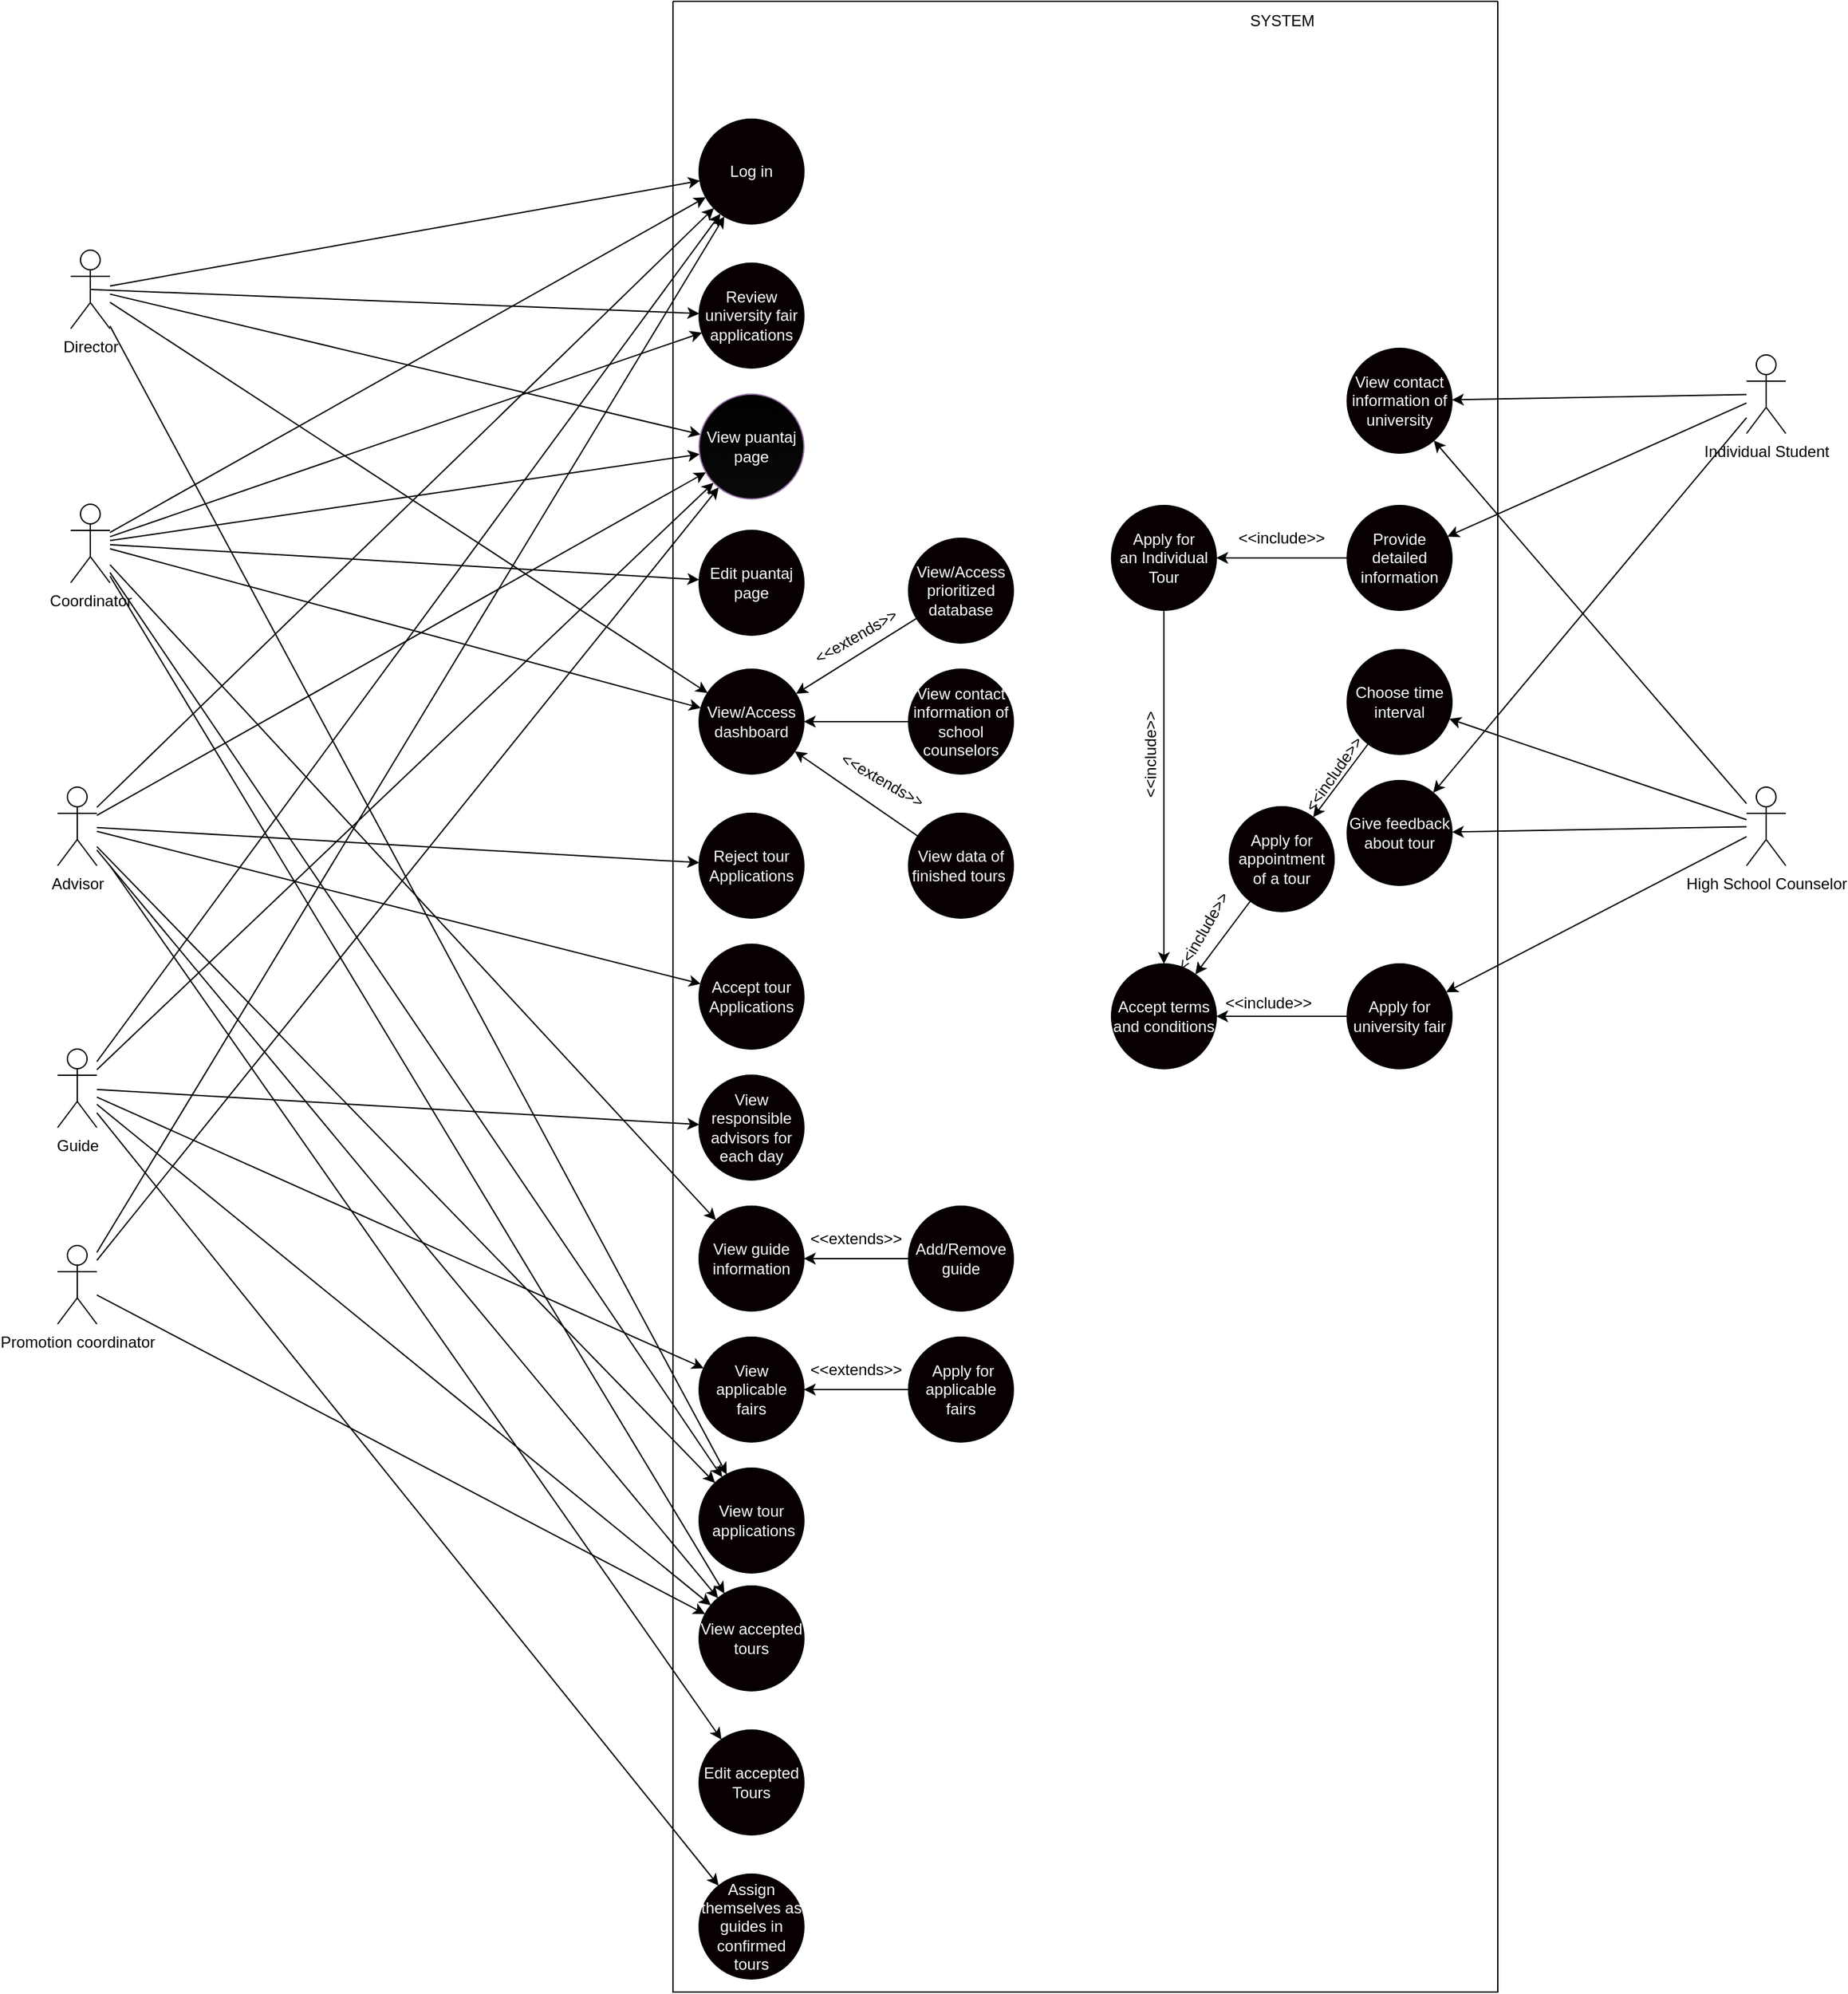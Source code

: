 <mxfile version="24.7.17">
  <diagram name="Sayfa -1" id="55ecn7mVJ2HBC17gaJtH">
    <mxGraphModel grid="1" page="1" gridSize="10" guides="1" tooltips="1" connect="1" arrows="1" fold="1" pageScale="1" pageWidth="827" pageHeight="1169" math="0" shadow="0">
      <root>
        <mxCell id="0" />
        <mxCell id="1" parent="0" />
        <mxCell id="DVUvsneGrBqX3q0SKhn_-3" value="Director" style="shape=umlActor;verticalLabelPosition=bottom;verticalAlign=top;html=1;outlineConnect=0;" vertex="1" parent="1">
          <mxGeometry x="-250" y="-40" width="30" height="60" as="geometry" />
        </mxCell>
        <mxCell id="DVUvsneGrBqX3q0SKhn_-7" value="Individual Student" style="shape=umlActor;verticalLabelPosition=bottom;verticalAlign=top;html=1;outlineConnect=0;" vertex="1" parent="1">
          <mxGeometry x="1030" y="40" width="30" height="60" as="geometry" />
        </mxCell>
        <mxCell id="DVUvsneGrBqX3q0SKhn_-24" value="High School Counselor" style="shape=umlActor;verticalLabelPosition=bottom;verticalAlign=top;html=1;outlineConnect=0;" vertex="1" parent="1">
          <mxGeometry x="1030" y="370" width="30" height="60" as="geometry" />
        </mxCell>
        <mxCell id="DVUvsneGrBqX3q0SKhn_-29" value="" style="edgeStyle=none;orthogonalLoop=1;jettySize=auto;html=1;rounded=0;fillColor=none;strokeWidth=1;" edge="1" parent="1" source="DVUvsneGrBqX3q0SKhn_-3" target="DVUvsneGrBqX3q0SKhn_-1">
          <mxGeometry width="100" relative="1" as="geometry">
            <mxPoint x="130" y="210" as="sourcePoint" />
            <mxPoint x="120" y="370" as="targetPoint" />
            <Array as="points" />
          </mxGeometry>
        </mxCell>
        <mxCell id="DVUvsneGrBqX3q0SKhn_-35" value="" style="edgeStyle=none;orthogonalLoop=1;jettySize=auto;html=1;rounded=0;" edge="1" parent="1" source="DVUvsneGrBqX3q0SKhn_-3" target="DVUvsneGrBqX3q0SKhn_-13">
          <mxGeometry width="100" relative="1" as="geometry">
            <mxPoint x="140" y="220" as="sourcePoint" />
            <mxPoint x="340" y="220" as="targetPoint" />
            <Array as="points" />
          </mxGeometry>
        </mxCell>
        <mxCell id="DVUvsneGrBqX3q0SKhn_-36" value="Coordinator" style="shape=umlActor;verticalLabelPosition=bottom;verticalAlign=top;html=1;outlineConnect=0;" vertex="1" parent="1">
          <mxGeometry x="-250" y="154" width="30" height="60" as="geometry" />
        </mxCell>
        <mxCell id="DVUvsneGrBqX3q0SKhn_-39" value="Advisor" style="shape=umlActor;verticalLabelPosition=bottom;verticalAlign=top;html=1;outlineConnect=0;" vertex="1" parent="1">
          <mxGeometry x="-260" y="370" width="30" height="60" as="geometry" />
        </mxCell>
        <mxCell id="DVUvsneGrBqX3q0SKhn_-42" value="Guide" style="shape=umlActor;verticalLabelPosition=bottom;verticalAlign=top;html=1;outlineConnect=0;" vertex="1" parent="1">
          <mxGeometry x="-260" y="570" width="30" height="60" as="geometry" />
        </mxCell>
        <mxCell id="DVUvsneGrBqX3q0SKhn_-43" value="" style="edgeStyle=none;orthogonalLoop=1;jettySize=auto;html=1;rounded=0;" edge="1" parent="1" source="DVUvsneGrBqX3q0SKhn_-36" target="DVUvsneGrBqX3q0SKhn_-1">
          <mxGeometry width="100" relative="1" as="geometry">
            <mxPoint x="150" y="320" as="sourcePoint" />
            <mxPoint x="330" y="230" as="targetPoint" />
            <Array as="points" />
          </mxGeometry>
        </mxCell>
        <mxCell id="DVUvsneGrBqX3q0SKhn_-44" value="" style="edgeStyle=none;orthogonalLoop=1;jettySize=auto;html=1;rounded=0;" edge="1" parent="1" source="DVUvsneGrBqX3q0SKhn_-39" target="DVUvsneGrBqX3q0SKhn_-1">
          <mxGeometry width="100" relative="1" as="geometry">
            <mxPoint x="150" y="420" as="sourcePoint" />
            <mxPoint x="340" y="240" as="targetPoint" />
            <Array as="points" />
          </mxGeometry>
        </mxCell>
        <mxCell id="DVUvsneGrBqX3q0SKhn_-45" value="" style="edgeStyle=none;orthogonalLoop=1;jettySize=auto;html=1;rounded=0;" edge="1" parent="1" source="DVUvsneGrBqX3q0SKhn_-42" target="DVUvsneGrBqX3q0SKhn_-1">
          <mxGeometry width="100" relative="1" as="geometry">
            <mxPoint x="100" y="510" as="sourcePoint" />
            <mxPoint x="350" y="250" as="targetPoint" />
            <Array as="points" />
          </mxGeometry>
        </mxCell>
        <mxCell id="DVUvsneGrBqX3q0SKhn_-49" value="Promotion coordinator" style="shape=umlActor;verticalLabelPosition=bottom;verticalAlign=top;html=1;outlineConnect=0;" vertex="1" parent="1">
          <mxGeometry x="-260" y="720" width="30" height="60" as="geometry" />
        </mxCell>
        <mxCell id="DVUvsneGrBqX3q0SKhn_-52" value="" style="edgeStyle=none;orthogonalLoop=1;jettySize=auto;html=1;rounded=0;" edge="1" parent="1" source="DVUvsneGrBqX3q0SKhn_-7" target="DVUvsneGrBqX3q0SKhn_-51">
          <mxGeometry width="100" relative="1" as="geometry">
            <mxPoint x="380" y="290" as="sourcePoint" />
            <mxPoint x="204" y="310" as="targetPoint" />
            <Array as="points" />
          </mxGeometry>
        </mxCell>
        <mxCell id="DVUvsneGrBqX3q0SKhn_-53" value="" style="edgeStyle=none;orthogonalLoop=1;jettySize=auto;html=1;rounded=0;" edge="1" parent="1" source="DVUvsneGrBqX3q0SKhn_-24" target="DVUvsneGrBqX3q0SKhn_-51">
          <mxGeometry width="100" relative="1" as="geometry">
            <mxPoint x="358" y="225" as="sourcePoint" />
            <mxPoint x="270" y="160" as="targetPoint" />
            <Array as="points" />
          </mxGeometry>
        </mxCell>
        <mxCell id="DVUvsneGrBqX3q0SKhn_-56" value="" style="edgeStyle=none;orthogonalLoop=1;jettySize=auto;html=1;rounded=0;" edge="1" parent="1" source="DVUvsneGrBqX3q0SKhn_-7" target="DVUvsneGrBqX3q0SKhn_-55">
          <mxGeometry width="100" relative="1" as="geometry">
            <mxPoint x="380" y="113" as="sourcePoint" />
            <mxPoint x="181" y="-50" as="targetPoint" />
            <Array as="points" />
          </mxGeometry>
        </mxCell>
        <mxCell id="DVUvsneGrBqX3q0SKhn_-57" value="" style="edgeStyle=none;orthogonalLoop=1;jettySize=auto;html=1;rounded=0;" edge="1" parent="1" source="DVUvsneGrBqX3q0SKhn_-24" target="DVUvsneGrBqX3q0SKhn_-55">
          <mxGeometry width="100" relative="1" as="geometry">
            <mxPoint x="410" y="320" as="sourcePoint" />
            <mxPoint x="201" y="65" as="targetPoint" />
            <Array as="points" />
          </mxGeometry>
        </mxCell>
        <mxCell id="DVUvsneGrBqX3q0SKhn_-59" value="" style="edgeStyle=none;orthogonalLoop=1;jettySize=auto;html=1;rounded=0;" edge="1" parent="1" source="DVUvsneGrBqX3q0SKhn_-39" target="DVUvsneGrBqX3q0SKhn_-58">
          <mxGeometry width="100" relative="1" as="geometry">
            <mxPoint x="160" y="430" as="sourcePoint" />
            <mxPoint x="351" y="248" as="targetPoint" />
            <Array as="points" />
          </mxGeometry>
        </mxCell>
        <mxCell id="DVUvsneGrBqX3q0SKhn_-62" value="" style="edgeStyle=none;orthogonalLoop=1;jettySize=auto;html=1;rounded=0;" edge="1" parent="1" source="DVUvsneGrBqX3q0SKhn_-24" target="DVUvsneGrBqX3q0SKhn_-60">
          <mxGeometry width="100" relative="1" as="geometry">
            <mxPoint x="408" y="216" as="sourcePoint" />
            <mxPoint x="207" y="-38" as="targetPoint" />
            <Array as="points" />
          </mxGeometry>
        </mxCell>
        <mxCell id="DVUvsneGrBqX3q0SKhn_-65" value="" style="edgeStyle=none;orthogonalLoop=1;jettySize=auto;html=1;rounded=0;" edge="1" parent="1" source="DVUvsneGrBqX3q0SKhn_-39" target="DVUvsneGrBqX3q0SKhn_-64">
          <mxGeometry width="100" relative="1" as="geometry">
            <mxPoint x="110" y="560" as="sourcePoint" />
            <mxPoint x="322" y="702" as="targetPoint" />
            <Array as="points" />
          </mxGeometry>
        </mxCell>
        <mxCell id="DVUvsneGrBqX3q0SKhn_-66" value="" style="edgeStyle=none;orthogonalLoop=1;jettySize=auto;html=1;rounded=0;" edge="1" parent="1" source="DVUvsneGrBqX3q0SKhn_-36" target="DVUvsneGrBqX3q0SKhn_-64">
          <mxGeometry width="100" relative="1" as="geometry">
            <mxPoint x="123" y="630" as="sourcePoint" />
            <mxPoint x="330" y="776" as="targetPoint" />
            <Array as="points" />
          </mxGeometry>
        </mxCell>
        <mxCell id="DVUvsneGrBqX3q0SKhn_-67" value="" style="edgeStyle=none;orthogonalLoop=1;jettySize=auto;html=1;rounded=0;" edge="1" parent="1" source="DVUvsneGrBqX3q0SKhn_-3" target="DVUvsneGrBqX3q0SKhn_-64">
          <mxGeometry width="100" relative="1" as="geometry">
            <mxPoint x="150" y="441" as="sourcePoint" />
            <mxPoint x="357" y="587" as="targetPoint" />
            <Array as="points" />
          </mxGeometry>
        </mxCell>
        <mxCell id="DVUvsneGrBqX3q0SKhn_-74" value="" style="edgeStyle=none;orthogonalLoop=1;jettySize=auto;html=1;rounded=0;" edge="1" parent="1" source="DVUvsneGrBqX3q0SKhn_-42" target="DVUvsneGrBqX3q0SKhn_-73">
          <mxGeometry width="100" relative="1" as="geometry">
            <mxPoint x="126" y="550" as="sourcePoint" />
            <mxPoint x="334" y="705" as="targetPoint" />
            <Array as="points" />
          </mxGeometry>
        </mxCell>
        <mxCell id="DVUvsneGrBqX3q0SKhn_-76" value="" style="edgeStyle=none;orthogonalLoop=1;jettySize=auto;html=1;rounded=0;" edge="1" parent="1" source="DVUvsneGrBqX3q0SKhn_-42" target="DVUvsneGrBqX3q0SKhn_-75">
          <mxGeometry width="100" relative="1" as="geometry">
            <mxPoint x="100" y="490" as="sourcePoint" />
            <mxPoint x="-130" y="380" as="targetPoint" />
            <Array as="points" />
          </mxGeometry>
        </mxCell>
        <mxCell id="D8M5tOTQGrbPoLgiNYa5-33" value="" style="endArrow=classic;html=1;rounded=0;endFill=1;" edge="1" parent="1" source="DVUvsneGrBqX3q0SKhn_-36" target="DVUvsneGrBqX3q0SKhn_-13">
          <mxGeometry width="50" height="50" relative="1" as="geometry">
            <mxPoint x="150" y="320" as="sourcePoint" />
            <mxPoint x="320" y="400" as="targetPoint" />
            <Array as="points" />
          </mxGeometry>
        </mxCell>
        <mxCell id="D8M5tOTQGrbPoLgiNYa5-34" value="" style="endArrow=classic;html=1;rounded=0;endFill=1;" edge="1" parent="1" source="DVUvsneGrBqX3q0SKhn_-42" target="D8M5tOTQGrbPoLgiNYa5-3">
          <mxGeometry width="50" height="50" relative="1" as="geometry">
            <mxPoint x="150" y="560" as="sourcePoint" />
            <mxPoint x="330" y="880" as="targetPoint" />
            <Array as="points" />
          </mxGeometry>
        </mxCell>
        <mxCell id="D8M5tOTQGrbPoLgiNYa5-40" value="" style="endArrow=classic;html=1;rounded=0;endFill=1;" edge="1" parent="1" source="DVUvsneGrBqX3q0SKhn_-39" target="DVUvsneGrBqX3q0SKhn_-73">
          <mxGeometry width="50" height="50" relative="1" as="geometry">
            <mxPoint x="160" y="460" as="sourcePoint" />
            <mxPoint x="330" y="760" as="targetPoint" />
          </mxGeometry>
        </mxCell>
        <mxCell id="D8M5tOTQGrbPoLgiNYa5-41" value="" style="endArrow=classic;html=1;rounded=0;" edge="1" parent="1" source="DVUvsneGrBqX3q0SKhn_-36" target="DVUvsneGrBqX3q0SKhn_-75">
          <mxGeometry width="50" height="50" relative="1" as="geometry">
            <mxPoint x="110" y="310" as="sourcePoint" />
            <mxPoint x="300" y="600" as="targetPoint" />
          </mxGeometry>
        </mxCell>
        <mxCell id="D8M5tOTQGrbPoLgiNYa5-42" value="" style="endArrow=classic;html=1;rounded=0;endFill=1;" edge="1" parent="1" source="DVUvsneGrBqX3q0SKhn_-3" target="DVUvsneGrBqX3q0SKhn_-75">
          <mxGeometry width="50" height="50" relative="1" as="geometry">
            <mxPoint x="80" y="240" as="sourcePoint" />
            <mxPoint x="-140" y="300" as="targetPoint" />
          </mxGeometry>
        </mxCell>
        <mxCell id="SZJl3a7roKw-E9lHUeOY-10" value="" style="endArrow=classic;html=1;rounded=0;" edge="1" parent="1" source="DVUvsneGrBqX3q0SKhn_-39" target="SZJl3a7roKw-E9lHUeOY-8">
          <mxGeometry width="50" height="50" relative="1" as="geometry">
            <mxPoint x="140" y="420" as="sourcePoint" />
            <mxPoint x="330" y="417" as="targetPoint" />
          </mxGeometry>
        </mxCell>
        <mxCell id="SZJl3a7roKw-E9lHUeOY-15" value="" style="endArrow=classic;html=1;rounded=0;" edge="1" parent="1" source="DVUvsneGrBqX3q0SKhn_-49" target="DVUvsneGrBqX3q0SKhn_-75">
          <mxGeometry width="50" height="50" relative="1" as="geometry">
            <mxPoint x="100" y="610" as="sourcePoint" />
            <mxPoint x="-30" y="45" as="targetPoint" />
          </mxGeometry>
        </mxCell>
        <mxCell id="SZJl3a7roKw-E9lHUeOY-16" value="" style="endArrow=classic;html=1;rounded=0;" edge="1" parent="1" source="DVUvsneGrBqX3q0SKhn_-49" target="DVUvsneGrBqX3q0SKhn_-73">
          <mxGeometry width="50" height="50" relative="1" as="geometry">
            <mxPoint x="430" y="470" as="sourcePoint" />
            <mxPoint x="480" y="420" as="targetPoint" />
          </mxGeometry>
        </mxCell>
        <mxCell id="SZJl3a7roKw-E9lHUeOY-21" value="" style="endArrow=classic;html=1;rounded=0;" edge="1" parent="1" source="DVUvsneGrBqX3q0SKhn_-39" target="DVUvsneGrBqX3q0SKhn_-75">
          <mxGeometry width="50" height="50" relative="1" as="geometry">
            <mxPoint x="100" y="410" as="sourcePoint" />
            <mxPoint x="-130" y="340" as="targetPoint" />
          </mxGeometry>
        </mxCell>
        <mxCell id="SZJl3a7roKw-E9lHUeOY-22" value="" style="endArrow=classic;html=1;rounded=0;" edge="1" parent="1" source="DVUvsneGrBqX3q0SKhn_-49" target="DVUvsneGrBqX3q0SKhn_-1">
          <mxGeometry width="50" height="50" relative="1" as="geometry">
            <mxPoint x="100" y="620" as="sourcePoint" />
            <mxPoint x="-130" y="530" as="targetPoint" />
          </mxGeometry>
        </mxCell>
        <mxCell id="WXXGuAZaNBd5-I2zFtoR-2" value="" style="endArrow=classic;html=1;rounded=0;" edge="1" parent="1" source="DVUvsneGrBqX3q0SKhn_-36" target="WXXGuAZaNBd5-I2zFtoR-1">
          <mxGeometry width="50" height="50" relative="1" as="geometry">
            <mxPoint x="110" y="320" as="sourcePoint" />
            <mxPoint x="300" y="440" as="targetPoint" />
          </mxGeometry>
        </mxCell>
        <mxCell id="TIdjoeT2beEvHW0mhqnF-3" value="" style="edgeStyle=none;orthogonalLoop=1;jettySize=auto;html=1;rounded=0;" edge="1" parent="1" source="DVUvsneGrBqX3q0SKhn_-36" target="DVUvsneGrBqX3q0SKhn_-73">
          <mxGeometry width="100" relative="1" as="geometry">
            <mxPoint x="-210" y="204" as="sourcePoint" />
            <mxPoint x="347" y="587" as="targetPoint" />
            <Array as="points" />
          </mxGeometry>
        </mxCell>
        <mxCell id="SZJl3a7roKw-E9lHUeOY-36" value="" style="endArrow=classic;html=1;rounded=0;endFill=1;" edge="1" parent="1" target="SZJl3a7roKw-E9lHUeOY-35">
          <mxGeometry width="50" height="50" relative="1" as="geometry">
            <mxPoint x="-220" y="430" as="sourcePoint" />
            <mxPoint x="270" y="460" as="targetPoint" />
          </mxGeometry>
        </mxCell>
        <mxCell id="WXXGuAZaNBd5-I2zFtoR-17" value="" style="endArrow=classic;html=1;rounded=0;" edge="1" parent="1" source="DVUvsneGrBqX3q0SKhn_-24" target="WXXGuAZaNBd5-I2zFtoR-4">
          <mxGeometry width="50" height="50" relative="1" as="geometry">
            <mxPoint x="60" y="280" as="sourcePoint" />
            <mxPoint x="110" y="230" as="targetPoint" />
          </mxGeometry>
        </mxCell>
        <mxCell id="WXXGuAZaNBd5-I2zFtoR-20" value="" style="edgeStyle=none;orthogonalLoop=1;jettySize=auto;html=1;rounded=0;" edge="1" parent="1" source="DVUvsneGrBqX3q0SKhn_-7" target="WXXGuAZaNBd5-I2zFtoR-18">
          <mxGeometry width="100" relative="1" as="geometry">
            <mxPoint x="862" y="90" as="sourcePoint" />
            <mxPoint x="836" y="27" as="targetPoint" />
            <Array as="points" />
          </mxGeometry>
        </mxCell>
        <mxCell id="WXXGuAZaNBd5-I2zFtoR-22" value="" style="swimlane;startSize=0;" vertex="1" parent="1">
          <mxGeometry x="210" y="-230" width="630" height="1520" as="geometry">
            <mxRectangle x="310" y="-260" width="50" height="40" as="alternateBounds" />
          </mxGeometry>
        </mxCell>
        <mxCell id="WXXGuAZaNBd5-I2zFtoR-25" value="&lt;font color=&quot;#fcfcfc&quot;&gt;Review university fair applications&lt;/font&gt;" style="ellipse;whiteSpace=wrap;html=1;aspect=fixed;fillColor=#080000;" vertex="1" parent="WXXGuAZaNBd5-I2zFtoR-22">
          <mxGeometry x="20" y="200" width="80" height="80" as="geometry" />
        </mxCell>
        <mxCell id="DVUvsneGrBqX3q0SKhn_-51" value="&lt;font color=&quot;#fcfcfc&quot;&gt;View contact information of university&lt;/font&gt;" style="ellipse;whiteSpace=wrap;html=1;aspect=fixed;fillColor=#080000;" vertex="1" parent="WXXGuAZaNBd5-I2zFtoR-22">
          <mxGeometry x="515" y="265" width="80" height="80" as="geometry" />
        </mxCell>
        <mxCell id="WXXGuAZaNBd5-I2zFtoR-23" value="SYSTEM" style="text;html=1;align=center;verticalAlign=middle;resizable=0;points=[];autosize=1;strokeColor=none;fillColor=none;" vertex="1" parent="WXXGuAZaNBd5-I2zFtoR-22">
          <mxGeometry x="430" width="70" height="30" as="geometry" />
        </mxCell>
        <mxCell id="WXXGuAZaNBd5-I2zFtoR-18" value="&lt;font color=&quot;#fcfcfc&quot;&gt;Provide detailed information&lt;/font&gt;" style="ellipse;whiteSpace=wrap;html=1;aspect=fixed;fillColor=#080000;" vertex="1" parent="WXXGuAZaNBd5-I2zFtoR-22">
          <mxGeometry x="515" y="385" width="80" height="80" as="geometry" />
        </mxCell>
        <mxCell id="WXXGuAZaNBd5-I2zFtoR-4" value="&lt;font color=&quot;#fcfcfc&quot;&gt;Choose time interval&lt;/font&gt;" style="ellipse;whiteSpace=wrap;html=1;aspect=fixed;fillColor=#080000;" vertex="1" parent="WXXGuAZaNBd5-I2zFtoR-22">
          <mxGeometry x="515" y="495" width="80" height="80" as="geometry" />
        </mxCell>
        <mxCell id="WXXGuAZaNBd5-I2zFtoR-5" value="&lt;font color=&quot;#fcfcfc&quot;&gt;Apply for an&lt;/font&gt;&lt;span style=&quot;color: rgb(252, 252, 252); background-color: initial;&quot;&gt;&amp;nbsp;Individual Tour&lt;/span&gt;" style="ellipse;whiteSpace=wrap;html=1;aspect=fixed;fillColor=#080000;" vertex="1" parent="WXXGuAZaNBd5-I2zFtoR-22">
          <mxGeometry x="335" y="385" width="80" height="80" as="geometry" />
        </mxCell>
        <mxCell id="WXXGuAZaNBd5-I2zFtoR-21" value="" style="edgeStyle=none;orthogonalLoop=1;jettySize=auto;html=1;rounded=0;" edge="1" parent="WXXGuAZaNBd5-I2zFtoR-22" source="WXXGuAZaNBd5-I2zFtoR-18" target="WXXGuAZaNBd5-I2zFtoR-5">
          <mxGeometry width="100" relative="1" as="geometry">
            <mxPoint x="577" y="335" as="sourcePoint" />
            <mxPoint x="551" y="272" as="targetPoint" />
            <Array as="points" />
          </mxGeometry>
        </mxCell>
        <mxCell id="WXXGuAZaNBd5-I2zFtoR-9" value="&lt;span style=&quot;color: rgb(252, 252, 252);&quot;&gt;Apply for appointment of a tour&lt;/span&gt;" style="ellipse;whiteSpace=wrap;html=1;aspect=fixed;fillColor=#080000;" vertex="1" parent="WXXGuAZaNBd5-I2zFtoR-22">
          <mxGeometry x="425" y="615" width="80" height="80" as="geometry" />
        </mxCell>
        <mxCell id="WXXGuAZaNBd5-I2zFtoR-11" value="" style="endArrow=classic;html=1;rounded=0;" edge="1" parent="WXXGuAZaNBd5-I2zFtoR-22" source="WXXGuAZaNBd5-I2zFtoR-4" target="WXXGuAZaNBd5-I2zFtoR-9">
          <mxGeometry width="50" height="50" relative="1" as="geometry">
            <mxPoint x="120.93" y="425" as="sourcePoint" />
            <mxPoint x="214.996" y="305.964" as="targetPoint" />
          </mxGeometry>
        </mxCell>
        <mxCell id="DVUvsneGrBqX3q0SKhn_-14" value="&lt;font color=&quot;#fcfcfc&quot;&gt;View contact information of school c&lt;/font&gt;&lt;span style=&quot;color: rgb(252, 252, 252); background-color: initial;&quot;&gt;ounselors&lt;/span&gt;" style="ellipse;whiteSpace=wrap;html=1;aspect=fixed;fillColor=#080000;" vertex="1" parent="WXXGuAZaNBd5-I2zFtoR-22">
          <mxGeometry x="180" y="510" width="80" height="80" as="geometry" />
        </mxCell>
        <mxCell id="DVUvsneGrBqX3q0SKhn_-60" value="&lt;font color=&quot;#fcfcfc&quot;&gt;Apply for university fair&lt;/font&gt;" style="ellipse;whiteSpace=wrap;html=1;aspect=fixed;fillColor=#080000;" vertex="1" parent="WXXGuAZaNBd5-I2zFtoR-22">
          <mxGeometry x="515" y="735" width="80" height="80" as="geometry" />
        </mxCell>
        <mxCell id="DVUvsneGrBqX3q0SKhn_-55" value="&lt;font color=&quot;#fcfcfc&quot;&gt;Give feedback&lt;/font&gt;&lt;div&gt;&lt;font color=&quot;#fcfcfc&quot;&gt;about tour&lt;/font&gt;&lt;/div&gt;" style="ellipse;whiteSpace=wrap;html=1;aspect=fixed;fillColor=#080000;" vertex="1" parent="WXXGuAZaNBd5-I2zFtoR-22">
          <mxGeometry x="515" y="595" width="80" height="80" as="geometry" />
        </mxCell>
        <mxCell id="WXXGuAZaNBd5-I2zFtoR-12" value="&amp;lt;&amp;lt;include&amp;gt;&amp;gt;" style="text;html=1;align=center;verticalAlign=middle;whiteSpace=wrap;rounded=0;rotation=-55;" vertex="1" parent="WXXGuAZaNBd5-I2zFtoR-22">
          <mxGeometry x="475" y="575" width="60" height="30" as="geometry" />
        </mxCell>
        <mxCell id="TIdjoeT2beEvHW0mhqnF-5" value="&amp;lt;&amp;lt;include&amp;gt;&amp;gt;" style="text;html=1;align=center;verticalAlign=middle;whiteSpace=wrap;rounded=0;rotation=0;" vertex="1" parent="WXXGuAZaNBd5-I2zFtoR-22">
          <mxGeometry x="435" y="395" width="60" height="30" as="geometry" />
        </mxCell>
        <mxCell id="WXXGuAZaNBd5-I2zFtoR-1" value="&lt;font color=&quot;#fcfcfc&quot;&gt;Edit puantaj page&lt;/font&gt;" style="ellipse;whiteSpace=wrap;html=1;aspect=fixed;fillColor=#080000;" vertex="1" parent="WXXGuAZaNBd5-I2zFtoR-22">
          <mxGeometry x="20" y="404" width="80" height="80" as="geometry" />
        </mxCell>
        <mxCell id="DVUvsneGrBqX3q0SKhn_-13" value="&lt;font color=&quot;#fcfcfc&quot;&gt;View/Access dashboard&lt;/font&gt;" style="ellipse;whiteSpace=wrap;html=1;aspect=fixed;fillColor=#080000;" vertex="1" parent="WXXGuAZaNBd5-I2zFtoR-22">
          <mxGeometry x="20" y="510" width="80" height="80" as="geometry" />
        </mxCell>
        <mxCell id="DVUvsneGrBqX3q0SKhn_-28" value="" style="edgeStyle=none;orthogonalLoop=1;jettySize=auto;html=1;rounded=0;" edge="1" parent="WXXGuAZaNBd5-I2zFtoR-22" source="DVUvsneGrBqX3q0SKhn_-14" target="DVUvsneGrBqX3q0SKhn_-13">
          <mxGeometry width="100" relative="1" as="geometry">
            <mxPoint x="212" y="730" as="sourcePoint" />
            <mxPoint x="100" y="668" as="targetPoint" />
            <Array as="points" />
          </mxGeometry>
        </mxCell>
        <mxCell id="SZJl3a7roKw-E9lHUeOY-8" value="&lt;font color=&quot;#fcfcfc&quot;&gt;Reject tour Applications&lt;/font&gt;" style="ellipse;whiteSpace=wrap;html=1;aspect=fixed;fillColor=#080000;" vertex="1" parent="WXXGuAZaNBd5-I2zFtoR-22">
          <mxGeometry x="20" y="620" width="80" height="80" as="geometry" />
        </mxCell>
        <mxCell id="DVUvsneGrBqX3q0SKhn_-58" value="&lt;font color=&quot;#fcfcfc&quot;&gt;Accept tour Applications&lt;/font&gt;" style="ellipse;whiteSpace=wrap;html=1;aspect=fixed;fillColor=#080000;" vertex="1" parent="WXXGuAZaNBd5-I2zFtoR-22">
          <mxGeometry x="20" y="720" width="80" height="80" as="geometry" />
        </mxCell>
        <mxCell id="DVUvsneGrBqX3q0SKhn_-64" value="&lt;font color=&quot;#fcfcfc&quot;&gt;View tour&lt;/font&gt;&lt;div&gt;&lt;font color=&quot;#fcfcfc&quot;&gt;&amp;nbsp;applications&lt;/font&gt;&lt;/div&gt;" style="ellipse;whiteSpace=wrap;html=1;aspect=fixed;fillColor=#080000;" vertex="1" parent="WXXGuAZaNBd5-I2zFtoR-22">
          <mxGeometry x="20" y="1120" width="80" height="80" as="geometry" />
        </mxCell>
        <mxCell id="ULiAIcg5OKZR2qguAQ_9-3" value="&lt;font color=&quot;#fcfcfc&quot;&gt;View guide information&lt;/font&gt;" style="ellipse;whiteSpace=wrap;html=1;aspect=fixed;fillColor=#080000;" vertex="1" parent="WXXGuAZaNBd5-I2zFtoR-22">
          <mxGeometry x="20" y="920" width="80" height="80" as="geometry" />
        </mxCell>
        <mxCell id="ULiAIcg5OKZR2qguAQ_9-4" value="&lt;font color=&quot;#fcfcfc&quot;&gt;Add/Remove guide&lt;/font&gt;" style="ellipse;whiteSpace=wrap;html=1;aspect=fixed;fillColor=#080000;" vertex="1" parent="WXXGuAZaNBd5-I2zFtoR-22">
          <mxGeometry x="180" y="920" width="80" height="80" as="geometry" />
        </mxCell>
        <mxCell id="DVUvsneGrBqX3q0SKhn_-73" value="&lt;font color=&quot;#fcfcfc&quot;&gt;View accepted tours&lt;/font&gt;" style="ellipse;whiteSpace=wrap;html=1;aspect=fixed;fillColor=#080000;" vertex="1" parent="WXXGuAZaNBd5-I2zFtoR-22">
          <mxGeometry x="20" y="1210" width="80" height="80" as="geometry" />
        </mxCell>
        <mxCell id="D8M5tOTQGrbPoLgiNYa5-3" value="&lt;font color=&quot;#fcfcfc&quot;&gt;Assign themselves as guides in confirmed tours&lt;/font&gt;" style="ellipse;whiteSpace=wrap;html=1;aspect=fixed;fillColor=#080000;" vertex="1" parent="WXXGuAZaNBd5-I2zFtoR-22">
          <mxGeometry x="20" y="1430" width="80" height="80" as="geometry" />
        </mxCell>
        <mxCell id="SZJl3a7roKw-E9lHUeOY-35" value="&lt;font color=&quot;#fcfcfc&quot;&gt;Edit accepted Tours&lt;/font&gt;" style="ellipse;whiteSpace=wrap;html=1;aspect=fixed;fillColor=#080000;" vertex="1" parent="WXXGuAZaNBd5-I2zFtoR-22">
          <mxGeometry x="20" y="1320" width="80" height="80" as="geometry" />
        </mxCell>
        <mxCell id="ULiAIcg5OKZR2qguAQ_9-7" value="&lt;div&gt;&lt;span style=&quot;background-color: initial; color: rgb(252, 252, 252);&quot;&gt;View responsible advisors for each day&lt;/span&gt;&lt;br&gt;&lt;/div&gt;" style="ellipse;whiteSpace=wrap;html=1;aspect=fixed;fillColor=#080000;" vertex="1" parent="WXXGuAZaNBd5-I2zFtoR-22">
          <mxGeometry x="20" y="820" width="80" height="80" as="geometry" />
        </mxCell>
        <mxCell id="ULiAIcg5OKZR2qguAQ_9-9" value="&lt;font color=&quot;#fcfcfc&quot;&gt;View applicable fairs&lt;/font&gt;" style="ellipse;whiteSpace=wrap;html=1;aspect=fixed;fillColor=#080000;" vertex="1" parent="WXXGuAZaNBd5-I2zFtoR-22">
          <mxGeometry x="20" y="1020" width="80" height="80" as="geometry" />
        </mxCell>
        <mxCell id="ULiAIcg5OKZR2qguAQ_9-10" value="&lt;font color=&quot;#fcfcfc&quot;&gt;&amp;nbsp;Apply for applicable fairs&lt;/font&gt;" style="ellipse;whiteSpace=wrap;html=1;aspect=fixed;fillColor=#080000;" vertex="1" parent="WXXGuAZaNBd5-I2zFtoR-22">
          <mxGeometry x="180" y="1020" width="80" height="80" as="geometry" />
        </mxCell>
        <mxCell id="ULiAIcg5OKZR2qguAQ_9-11" value="" style="endArrow=classic;html=1;rounded=0;" edge="1" parent="WXXGuAZaNBd5-I2zFtoR-22" source="ULiAIcg5OKZR2qguAQ_9-4" target="ULiAIcg5OKZR2qguAQ_9-3">
          <mxGeometry width="50" height="50" relative="1" as="geometry">
            <mxPoint y="1010" as="sourcePoint" />
            <mxPoint x="60" y="970" as="targetPoint" />
          </mxGeometry>
        </mxCell>
        <mxCell id="ULiAIcg5OKZR2qguAQ_9-12" value="" style="endArrow=classic;html=1;rounded=0;" edge="1" parent="WXXGuAZaNBd5-I2zFtoR-22" source="ULiAIcg5OKZR2qguAQ_9-10" target="ULiAIcg5OKZR2qguAQ_9-9">
          <mxGeometry width="50" height="50" relative="1" as="geometry">
            <mxPoint x="220" y="970" as="sourcePoint" />
            <mxPoint x="110" y="970" as="targetPoint" />
          </mxGeometry>
        </mxCell>
        <mxCell id="ULiAIcg5OKZR2qguAQ_9-16" value="&amp;lt;&amp;lt;extends&amp;gt;&amp;gt;" style="text;html=1;align=center;verticalAlign=middle;whiteSpace=wrap;rounded=0;rotation=0;" vertex="1" parent="WXXGuAZaNBd5-I2zFtoR-22">
          <mxGeometry x="110" y="1030" width="60" height="30" as="geometry" />
        </mxCell>
        <mxCell id="ULiAIcg5OKZR2qguAQ_9-17" value="&amp;lt;&amp;lt;extends&amp;gt;&amp;gt;" style="text;html=1;align=center;verticalAlign=middle;whiteSpace=wrap;rounded=0;rotation=0;" vertex="1" parent="WXXGuAZaNBd5-I2zFtoR-22">
          <mxGeometry x="110" y="930" width="60" height="30" as="geometry" />
        </mxCell>
        <mxCell id="DVUvsneGrBqX3q0SKhn_-15" value="&lt;font color=&quot;#fcfcfc&quot;&gt;View data of finished tours&amp;nbsp;&lt;/font&gt;" style="ellipse;whiteSpace=wrap;html=1;aspect=fixed;fillColor=#080000;" vertex="1" parent="WXXGuAZaNBd5-I2zFtoR-22">
          <mxGeometry x="180" y="620" width="80" height="80" as="geometry" />
        </mxCell>
        <mxCell id="DVUvsneGrBqX3q0SKhn_-20" value="" style="edgeStyle=none;orthogonalLoop=1;jettySize=auto;html=1;rounded=0;" edge="1" parent="WXXGuAZaNBd5-I2zFtoR-22" source="DVUvsneGrBqX3q0SKhn_-15" target="DVUvsneGrBqX3q0SKhn_-13">
          <mxGeometry width="100" relative="1" as="geometry">
            <mxPoint x="120" y="720" as="sourcePoint" />
            <mxPoint x="30" y="800" as="targetPoint" />
            <Array as="points" />
          </mxGeometry>
        </mxCell>
        <mxCell id="DVUvsneGrBqX3q0SKhn_-46" value="&lt;font color=&quot;#fcfcfc&quot;&gt;View/Access prioritized database&lt;/font&gt;" style="ellipse;whiteSpace=wrap;html=1;aspect=fixed;fillColor=#080000;" vertex="1" parent="WXXGuAZaNBd5-I2zFtoR-22">
          <mxGeometry x="180" y="410" width="80" height="80" as="geometry" />
        </mxCell>
        <mxCell id="DVUvsneGrBqX3q0SKhn_-48" value="" style="edgeStyle=none;orthogonalLoop=1;jettySize=auto;html=1;rounded=0;" edge="1" parent="WXXGuAZaNBd5-I2zFtoR-22" source="DVUvsneGrBqX3q0SKhn_-46" target="DVUvsneGrBqX3q0SKhn_-13">
          <mxGeometry width="100" relative="1" as="geometry">
            <mxPoint x="100" y="330" as="sourcePoint" />
            <mxPoint x="50" y="490" as="targetPoint" />
            <Array as="points" />
          </mxGeometry>
        </mxCell>
        <mxCell id="ULiAIcg5OKZR2qguAQ_9-18" value="&lt;font color=&quot;#fcfcfc&quot;&gt;Accept terms and conditions&lt;/font&gt;" style="ellipse;whiteSpace=wrap;html=1;aspect=fixed;fillColor=#080000;" vertex="1" parent="WXXGuAZaNBd5-I2zFtoR-22">
          <mxGeometry x="335" y="735" width="80" height="80" as="geometry" />
        </mxCell>
        <mxCell id="DVUvsneGrBqX3q0SKhn_-75" value="&lt;font color=&quot;#fcfcfc&quot;&gt;View puantaj page&lt;/font&gt;" style="ellipse;whiteSpace=wrap;html=1;aspect=fixed;fillColor=#000000;strokeColor=#9673a6;gradientColor=#0A0A0A;" vertex="1" parent="WXXGuAZaNBd5-I2zFtoR-22">
          <mxGeometry x="20" y="300" width="80" height="80" as="geometry" />
        </mxCell>
        <mxCell id="DVUvsneGrBqX3q0SKhn_-1" value="&lt;font color=&quot;#fcfcfc&quot;&gt;Log in&lt;/font&gt;" style="ellipse;whiteSpace=wrap;html=1;aspect=fixed;fillColor=#080000;" vertex="1" parent="WXXGuAZaNBd5-I2zFtoR-22">
          <mxGeometry x="20" y="90" width="80" height="80" as="geometry" />
        </mxCell>
        <mxCell id="ULiAIcg5OKZR2qguAQ_9-19" value="" style="endArrow=classic;html=1;rounded=0;" edge="1" parent="WXXGuAZaNBd5-I2zFtoR-22" source="DVUvsneGrBqX3q0SKhn_-60" target="ULiAIcg5OKZR2qguAQ_9-18">
          <mxGeometry width="50" height="50" relative="1" as="geometry">
            <mxPoint x="135" y="1005" as="sourcePoint" />
            <mxPoint x="185" y="955" as="targetPoint" />
          </mxGeometry>
        </mxCell>
        <mxCell id="DVUvsneGrBqX3q0SKhn_-22" value="&amp;lt;&amp;lt;extends&amp;gt;&amp;gt;" style="text;html=1;align=center;verticalAlign=middle;whiteSpace=wrap;rounded=0;rotation=-30;" vertex="1" parent="WXXGuAZaNBd5-I2zFtoR-22">
          <mxGeometry x="110" y="470" width="60" height="30" as="geometry" />
        </mxCell>
        <mxCell id="SZJl3a7roKw-E9lHUeOY-20" value="&amp;lt;&amp;lt;extends&amp;gt;&amp;gt;" style="text;html=1;align=center;verticalAlign=middle;whiteSpace=wrap;rounded=0;rotation=30;" vertex="1" parent="WXXGuAZaNBd5-I2zFtoR-22">
          <mxGeometry x="130" y="580" width="60" height="30" as="geometry" />
        </mxCell>
        <mxCell id="ULiAIcg5OKZR2qguAQ_9-21" value="&amp;lt;&amp;lt;include&amp;gt;&amp;gt;" style="text;html=1;align=center;verticalAlign=middle;whiteSpace=wrap;rounded=0;rotation=0;" vertex="1" parent="WXXGuAZaNBd5-I2zFtoR-22">
          <mxGeometry x="425" y="750" width="60" height="30" as="geometry" />
        </mxCell>
        <mxCell id="ULiAIcg5OKZR2qguAQ_9-22" value="&amp;lt;&amp;lt;include&amp;gt;&amp;gt;" style="text;html=1;align=center;verticalAlign=middle;whiteSpace=wrap;rounded=0;rotation=-60;" vertex="1" parent="WXXGuAZaNBd5-I2zFtoR-22">
          <mxGeometry x="375" y="695" width="60" height="30" as="geometry" />
        </mxCell>
        <mxCell id="ULiAIcg5OKZR2qguAQ_9-23" value="" style="endArrow=classic;html=1;rounded=0;" edge="1" parent="WXXGuAZaNBd5-I2zFtoR-22" source="WXXGuAZaNBd5-I2zFtoR-9" target="ULiAIcg5OKZR2qguAQ_9-18">
          <mxGeometry width="50" height="50" relative="1" as="geometry">
            <mxPoint x="315" y="595" as="sourcePoint" />
            <mxPoint x="365" y="545" as="targetPoint" />
          </mxGeometry>
        </mxCell>
        <mxCell id="ULiAIcg5OKZR2qguAQ_9-24" value="&amp;lt;&amp;lt;include&amp;gt;&amp;gt;" style="text;html=1;align=center;verticalAlign=middle;whiteSpace=wrap;rounded=0;rotation=-90;" vertex="1" parent="WXXGuAZaNBd5-I2zFtoR-22">
          <mxGeometry x="335" y="560" width="60" height="30" as="geometry" />
        </mxCell>
        <mxCell id="ULiAIcg5OKZR2qguAQ_9-25" value="" style="endArrow=classic;html=1;rounded=0;" edge="1" parent="WXXGuAZaNBd5-I2zFtoR-22" source="WXXGuAZaNBd5-I2zFtoR-5" target="ULiAIcg5OKZR2qguAQ_9-18">
          <mxGeometry width="50" height="50" relative="1" as="geometry">
            <mxPoint x="315" y="685" as="sourcePoint" />
            <mxPoint x="365" y="635" as="targetPoint" />
            <Array as="points">
              <mxPoint x="375" y="575" />
            </Array>
          </mxGeometry>
        </mxCell>
        <mxCell id="WXXGuAZaNBd5-I2zFtoR-26" value="" style="endArrow=classic;html=1;rounded=0;exitX=0.5;exitY=0.5;exitDx=0;exitDy=0;exitPerimeter=0;" edge="1" parent="1" source="DVUvsneGrBqX3q0SKhn_-3" target="WXXGuAZaNBd5-I2zFtoR-25">
          <mxGeometry width="50" height="50" relative="1" as="geometry">
            <mxPoint x="60" y="320" as="sourcePoint" />
            <mxPoint x="110" y="270" as="targetPoint" />
          </mxGeometry>
        </mxCell>
        <mxCell id="WXXGuAZaNBd5-I2zFtoR-27" value="" style="endArrow=classic;html=1;rounded=0;" edge="1" parent="1" source="DVUvsneGrBqX3q0SKhn_-36" target="WXXGuAZaNBd5-I2zFtoR-25">
          <mxGeometry width="50" height="50" relative="1" as="geometry">
            <mxPoint x="-225" as="sourcePoint" />
            <mxPoint x="340" y="-9" as="targetPoint" />
          </mxGeometry>
        </mxCell>
        <mxCell id="ULiAIcg5OKZR2qguAQ_9-5" value="" style="endArrow=classic;html=1;rounded=0;" edge="1" parent="1" source="DVUvsneGrBqX3q0SKhn_-36" target="ULiAIcg5OKZR2qguAQ_9-3">
          <mxGeometry width="50" height="50" relative="1" as="geometry">
            <mxPoint x="310" y="410" as="sourcePoint" />
            <mxPoint x="360" y="360" as="targetPoint" />
          </mxGeometry>
        </mxCell>
        <mxCell id="ULiAIcg5OKZR2qguAQ_9-8" value="" style="endArrow=classic;html=1;rounded=0;" edge="1" parent="1" source="DVUvsneGrBqX3q0SKhn_-42" target="ULiAIcg5OKZR2qguAQ_9-7">
          <mxGeometry width="50" height="50" relative="1" as="geometry">
            <mxPoint x="310" y="710" as="sourcePoint" />
            <mxPoint x="360" y="660" as="targetPoint" />
          </mxGeometry>
        </mxCell>
        <mxCell id="ULiAIcg5OKZR2qguAQ_9-13" value="" style="endArrow=classic;html=1;rounded=0;" edge="1" parent="1" source="DVUvsneGrBqX3q0SKhn_-42" target="ULiAIcg5OKZR2qguAQ_9-9">
          <mxGeometry width="50" height="50" relative="1" as="geometry">
            <mxPoint x="310" y="870" as="sourcePoint" />
            <mxPoint x="360" y="820" as="targetPoint" />
          </mxGeometry>
        </mxCell>
      </root>
    </mxGraphModel>
  </diagram>
</mxfile>
